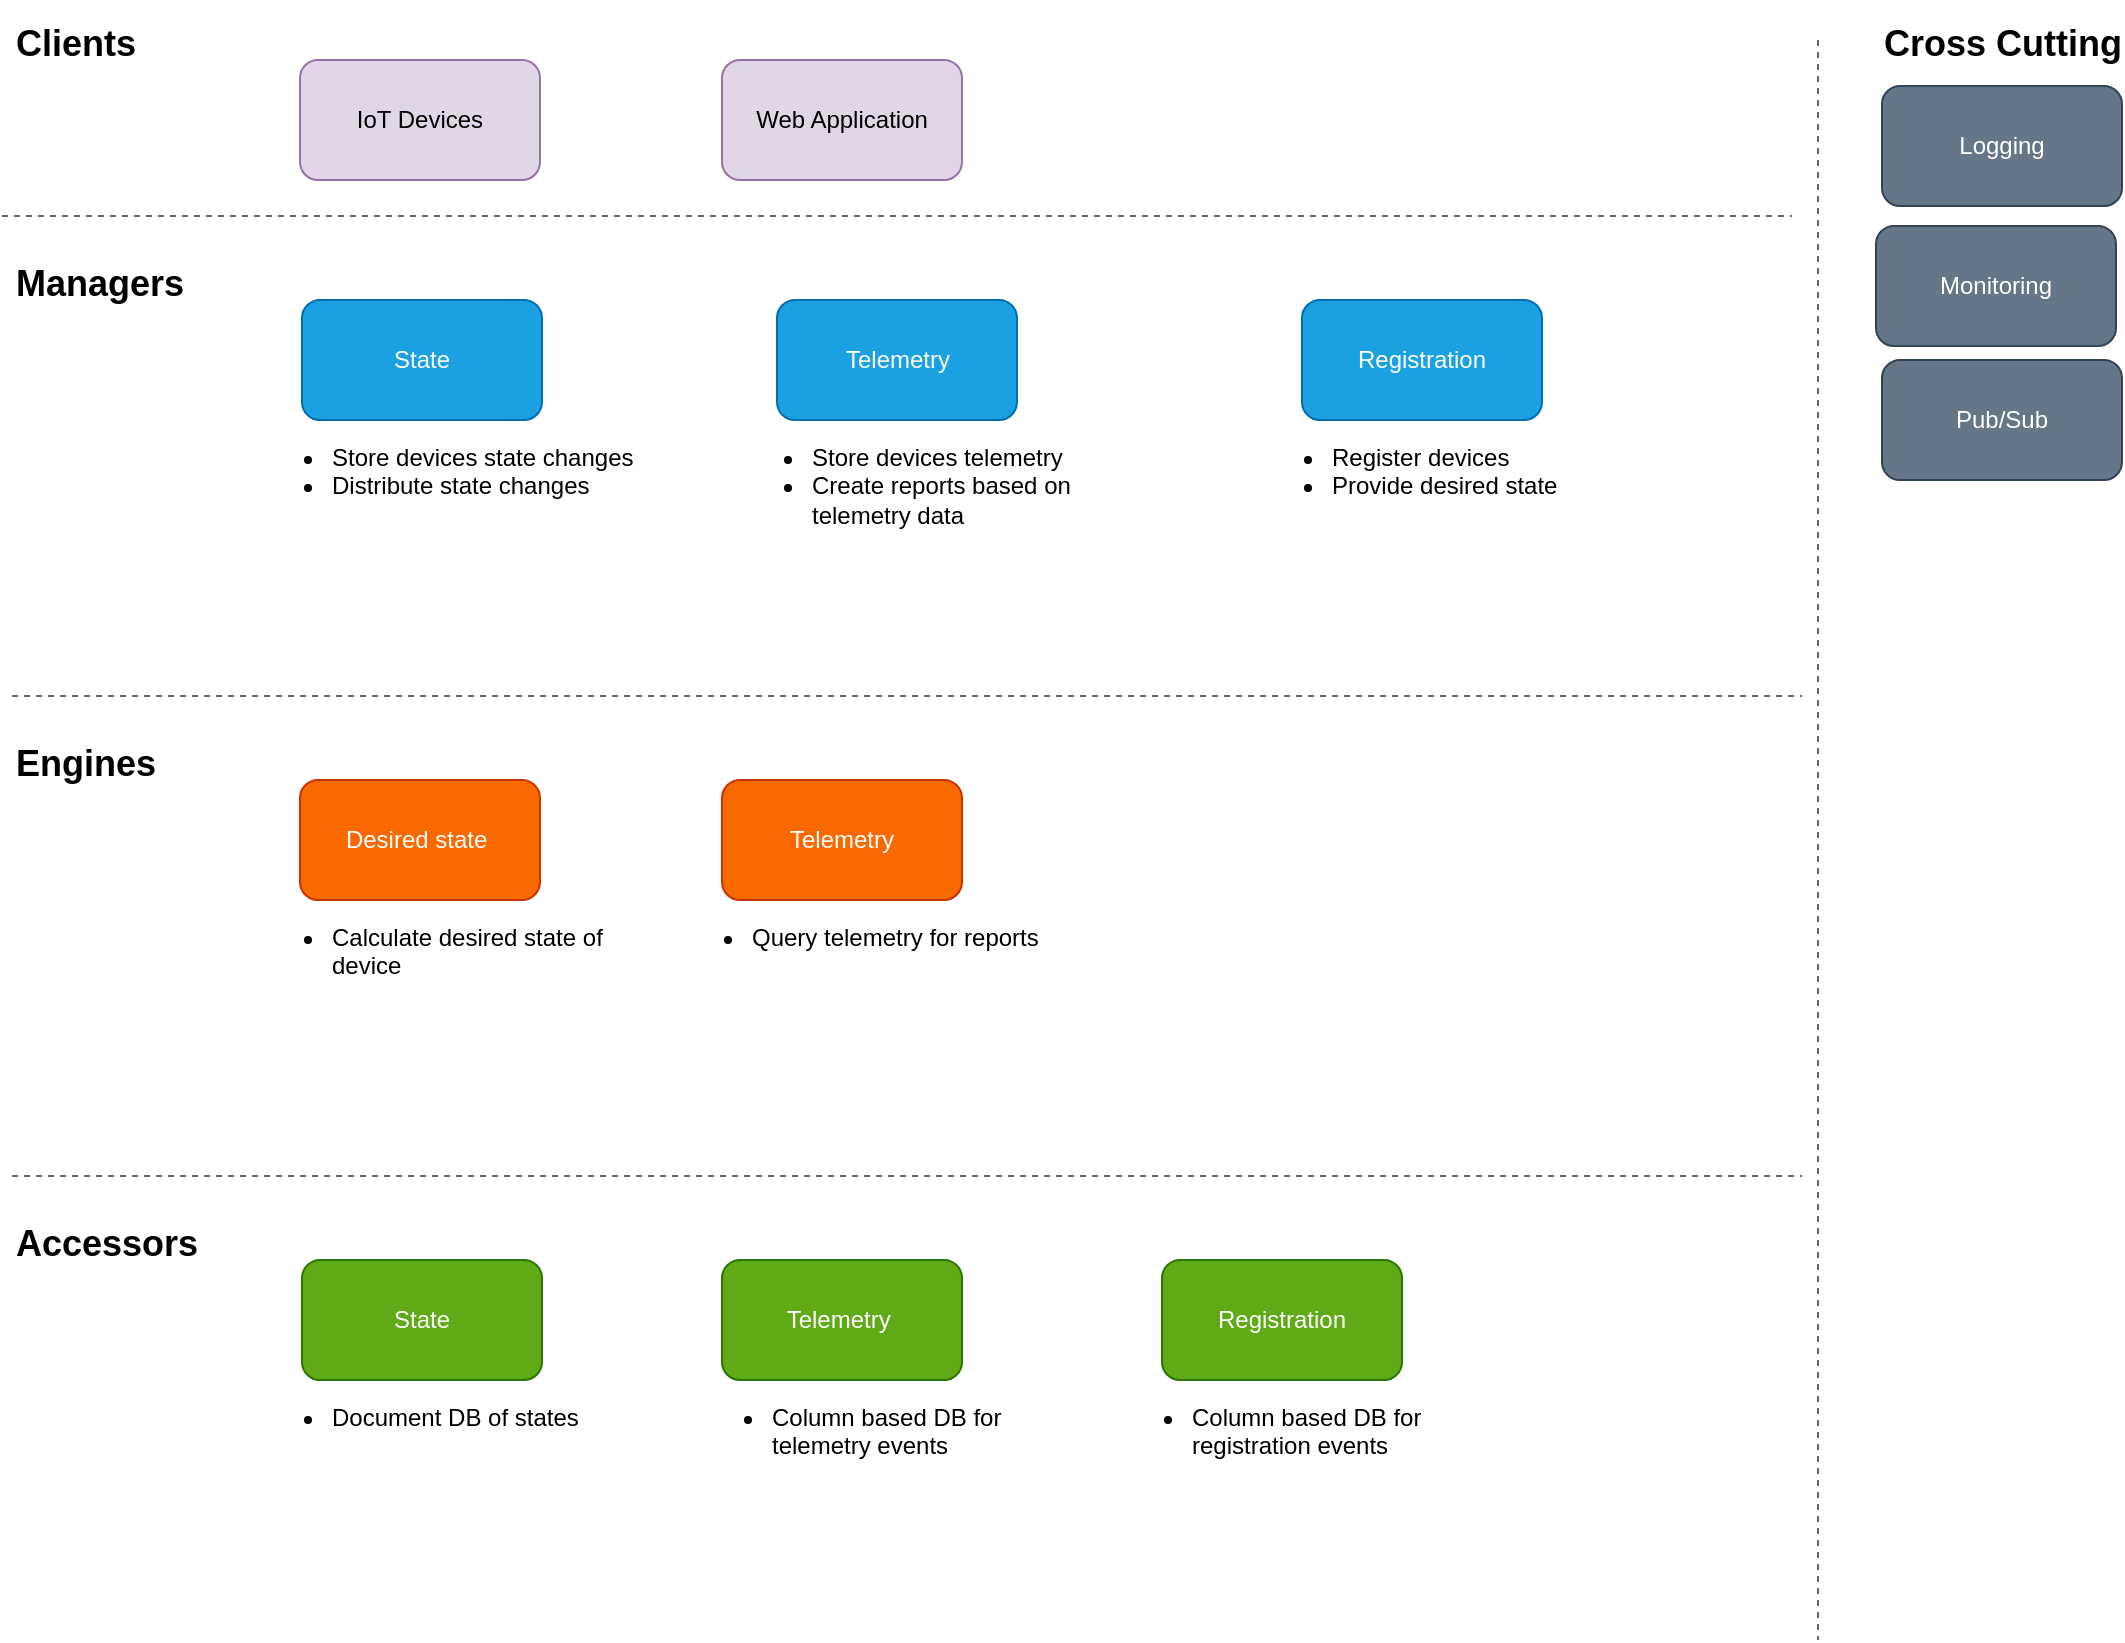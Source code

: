 <mxfile version="20.2.7" type="device" pages="5"><diagram id="jr0FdW5Y9-v8x1vDPxL5" name="Architecture"><mxGraphModel dx="1773" dy="1919" grid="1" gridSize="10" guides="1" tooltips="1" connect="1" arrows="1" fold="1" page="1" pageScale="1" pageWidth="827" pageHeight="1169" math="0" shadow="0"><root><mxCell id="0"/><mxCell id="1" parent="0"/><mxCell id="6BpEAxOhm6wLuzeMJ4gM-1" value="&lt;div&gt;Logging&lt;/div&gt;" style="rounded=1;whiteSpace=wrap;html=1;fillColor=#647687;strokeColor=#314354;fontColor=#ffffff;" vertex="1" parent="1"><mxGeometry x="830" y="23" width="120" height="60" as="geometry"/></mxCell><mxCell id="6BpEAxOhm6wLuzeMJ4gM-2" value="Desired state&amp;nbsp;" style="rounded=1;whiteSpace=wrap;html=1;fillColor=#fa6800;strokeColor=#C73500;fontColor=#ffffff;" vertex="1" parent="1"><mxGeometry x="39" y="370" width="120" height="60" as="geometry"/></mxCell><mxCell id="6BpEAxOhm6wLuzeMJ4gM-3" value="&lt;ul&gt;&lt;li&gt;Calculate desired state of device&lt;/li&gt;&lt;/ul&gt;" style="text;html=1;strokeColor=none;fillColor=none;spacing=5;spacingTop=-20;whiteSpace=wrap;overflow=hidden;rounded=0;align=left;" vertex="1" parent="1"><mxGeometry x="10" y="440" width="200" height="120" as="geometry"/></mxCell><mxCell id="6BpEAxOhm6wLuzeMJ4gM-4" value="State" style="rounded=1;whiteSpace=wrap;html=1;fillColor=#60a917;strokeColor=#2D7600;fontColor=#ffffff;" vertex="1" parent="1"><mxGeometry x="40" y="610" width="120" height="60" as="geometry"/></mxCell><mxCell id="6BpEAxOhm6wLuzeMJ4gM-5" value="State" style="rounded=1;whiteSpace=wrap;html=1;fillColor=#1ba1e2;strokeColor=#006EAF;fontColor=#ffffff;" vertex="1" parent="1"><mxGeometry x="40" y="130" width="120" height="60" as="geometry"/></mxCell><mxCell id="6BpEAxOhm6wLuzeMJ4gM-6" value="&lt;ul&gt;&lt;li&gt;Store devices state changes&lt;br&gt;&lt;/li&gt;&lt;li&gt;Distribute state changes&lt;/li&gt;&lt;/ul&gt;" style="text;html=1;strokeColor=none;fillColor=none;spacing=5;spacingTop=-20;whiteSpace=wrap;overflow=hidden;rounded=0;align=left;" vertex="1" parent="1"><mxGeometry x="10" y="200" width="200" height="120" as="geometry"/></mxCell><mxCell id="6BpEAxOhm6wLuzeMJ4gM-7" value="" style="line;strokeWidth=1;html=1;align=left;strokeColor=#666666;dashed=1;" vertex="1" parent="1"><mxGeometry x="-105" y="323" width="895" height="10" as="geometry"/></mxCell><mxCell id="6BpEAxOhm6wLuzeMJ4gM-8" value="" style="line;strokeWidth=1;html=1;align=left;strokeColor=#666666;dashed=1;" vertex="1" parent="1"><mxGeometry x="-105" y="563" width="895" height="10" as="geometry"/></mxCell><mxCell id="6BpEAxOhm6wLuzeMJ4gM-9" value="" style="line;strokeWidth=1;direction=south;html=1;align=left;strokeColor=#666666;dashed=1;" vertex="1" parent="1"><mxGeometry x="793" width="10" height="800" as="geometry"/></mxCell><mxCell id="6BpEAxOhm6wLuzeMJ4gM-10" value="&lt;font style=&quot;font-size: 18px&quot;&gt;Managers&lt;/font&gt;" style="text;strokeColor=none;fillColor=none;html=1;fontSize=24;fontStyle=1;verticalAlign=middle;align=left;" vertex="1" parent="1"><mxGeometry x="-105" y="100" width="100" height="40" as="geometry"/></mxCell><mxCell id="6BpEAxOhm6wLuzeMJ4gM-11" value="&lt;font style=&quot;font-size: 18px&quot;&gt;Engines&lt;/font&gt;" style="text;strokeColor=none;fillColor=none;html=1;fontSize=24;fontStyle=1;verticalAlign=middle;align=left;" vertex="1" parent="1"><mxGeometry x="-105" y="340" width="100" height="40" as="geometry"/></mxCell><mxCell id="6BpEAxOhm6wLuzeMJ4gM-12" value="&lt;font style=&quot;font-size: 18px&quot;&gt;Accessors&lt;/font&gt;" style="text;strokeColor=none;fillColor=none;html=1;fontSize=24;fontStyle=1;verticalAlign=middle;align=left;" vertex="1" parent="1"><mxGeometry x="-105" y="580" width="100" height="40" as="geometry"/></mxCell><mxCell id="6BpEAxOhm6wLuzeMJ4gM-13" value="&lt;font style=&quot;font-size: 18px&quot;&gt;Cross Cutting&lt;/font&gt;" style="text;strokeColor=none;fillColor=none;html=1;fontSize=24;fontStyle=1;verticalAlign=middle;align=center;" vertex="1" parent="1"><mxGeometry x="840" y="-20" width="100" height="40" as="geometry"/></mxCell><mxCell id="6BpEAxOhm6wLuzeMJ4gM-14" value="" style="line;strokeWidth=1;html=1;align=left;strokeColor=#666666;dashed=1;" vertex="1" parent="1"><mxGeometry x="-110" y="83" width="895" height="10" as="geometry"/></mxCell><mxCell id="6BpEAxOhm6wLuzeMJ4gM-15" value="&lt;font style=&quot;font-size: 18px&quot;&gt;Clients&lt;/font&gt;" style="text;strokeColor=none;fillColor=none;html=1;fontSize=24;fontStyle=1;verticalAlign=middle;align=left;" vertex="1" parent="1"><mxGeometry x="-105" y="-20" width="100" height="40" as="geometry"/></mxCell><mxCell id="6BpEAxOhm6wLuzeMJ4gM-16" value="IoT Devices" style="rounded=1;whiteSpace=wrap;html=1;fillColor=#e1d5e7;strokeColor=#9673a6;" vertex="1" parent="1"><mxGeometry x="39" y="10" width="120" height="60" as="geometry"/></mxCell><mxCell id="6BpEAxOhm6wLuzeMJ4gM-17" value="&lt;ul&gt;&lt;li&gt;Document DB of states&lt;br&gt;&lt;/li&gt;&lt;/ul&gt;" style="text;html=1;strokeColor=none;fillColor=none;spacing=5;spacingTop=-20;whiteSpace=wrap;overflow=hidden;rounded=0;align=left;" vertex="1" parent="1"><mxGeometry x="10" y="680" width="200" height="120" as="geometry"/></mxCell><mxCell id="6BpEAxOhm6wLuzeMJ4gM-18" value="Telemetry" style="rounded=1;whiteSpace=wrap;html=1;fillColor=#1ba1e2;strokeColor=#006EAF;fontColor=#ffffff;" vertex="1" parent="1"><mxGeometry x="277.5" y="130" width="120" height="60" as="geometry"/></mxCell><mxCell id="6BpEAxOhm6wLuzeMJ4gM-19" value="Registration" style="rounded=1;whiteSpace=wrap;html=1;fillColor=#1ba1e2;strokeColor=#006EAF;fontColor=#ffffff;" vertex="1" parent="1"><mxGeometry x="540" y="130" width="120" height="60" as="geometry"/></mxCell><mxCell id="6BpEAxOhm6wLuzeMJ4gM-20" value="&lt;ul&gt;&lt;li&gt;Store devices telemetry&lt;/li&gt;&lt;li&gt;Create reports based on telemetry data&lt;/li&gt;&lt;/ul&gt;" style="text;html=1;strokeColor=none;fillColor=none;spacing=5;spacingTop=-20;whiteSpace=wrap;overflow=hidden;rounded=0;align=left;" vertex="1" parent="1"><mxGeometry x="250" y="200" width="200" height="120" as="geometry"/></mxCell><mxCell id="6BpEAxOhm6wLuzeMJ4gM-21" value="&lt;ul&gt;&lt;li&gt;Register devices&lt;/li&gt;&lt;li&gt;Provide desired state&lt;/li&gt;&lt;/ul&gt;" style="text;html=1;strokeColor=none;fillColor=none;spacing=5;spacingTop=-20;whiteSpace=wrap;overflow=hidden;rounded=0;align=left;" vertex="1" parent="1"><mxGeometry x="510" y="200" width="200" height="120" as="geometry"/></mxCell><mxCell id="6BpEAxOhm6wLuzeMJ4gM-22" value="Telemetry" style="rounded=1;whiteSpace=wrap;html=1;fillColor=#fa6800;strokeColor=#C73500;fontColor=#ffffff;" vertex="1" parent="1"><mxGeometry x="250" y="370" width="120" height="60" as="geometry"/></mxCell><mxCell id="6BpEAxOhm6wLuzeMJ4gM-24" value="&lt;ul&gt;&lt;li&gt;Query telemetry for reports&lt;br&gt;&lt;/li&gt;&lt;/ul&gt;" style="text;html=1;strokeColor=none;fillColor=none;spacing=5;spacingTop=-20;whiteSpace=wrap;overflow=hidden;rounded=0;align=left;" vertex="1" parent="1"><mxGeometry x="220" y="440" width="200" height="120" as="geometry"/></mxCell><mxCell id="6BpEAxOhm6wLuzeMJ4gM-26" value="Web Application" style="rounded=1;whiteSpace=wrap;html=1;fillColor=#e1d5e7;strokeColor=#9673a6;" vertex="1" parent="1"><mxGeometry x="250" y="10" width="120" height="60" as="geometry"/></mxCell><mxCell id="6BpEAxOhm6wLuzeMJ4gM-27" value="Monitoring" style="rounded=1;whiteSpace=wrap;html=1;fillColor=#647687;strokeColor=#314354;fontColor=#ffffff;" vertex="1" parent="1"><mxGeometry x="827" y="93" width="120" height="60" as="geometry"/></mxCell><mxCell id="6BpEAxOhm6wLuzeMJ4gM-28" value="Pub/Sub" style="rounded=1;whiteSpace=wrap;html=1;fillColor=#647687;strokeColor=#314354;fontColor=#ffffff;" vertex="1" parent="1"><mxGeometry x="830" y="160" width="120" height="60" as="geometry"/></mxCell><mxCell id="6BpEAxOhm6wLuzeMJ4gM-29" value="Telemetry&amp;nbsp;" style="rounded=1;whiteSpace=wrap;html=1;fillColor=#60a917;strokeColor=#2D7600;fontColor=#ffffff;" vertex="1" parent="1"><mxGeometry x="250" y="610" width="120" height="60" as="geometry"/></mxCell><mxCell id="6BpEAxOhm6wLuzeMJ4gM-30" value="Registration" style="rounded=1;whiteSpace=wrap;html=1;fillColor=#60a917;strokeColor=#2D7600;fontColor=#ffffff;" vertex="1" parent="1"><mxGeometry x="470" y="610" width="120" height="60" as="geometry"/></mxCell><mxCell id="jyA70NbAi0B0zQSwLyyt-1" value="&lt;ul&gt;&lt;li&gt;Column based DB for telemetry events&lt;br&gt;&lt;/li&gt;&lt;/ul&gt;" style="text;html=1;strokeColor=none;fillColor=none;spacing=5;spacingTop=-20;whiteSpace=wrap;overflow=hidden;rounded=0;align=left;" vertex="1" parent="1"><mxGeometry x="230" y="680" width="200" height="120" as="geometry"/></mxCell><mxCell id="jyA70NbAi0B0zQSwLyyt-2" value="&lt;ul&gt;&lt;li&gt;Column based DB for registration events&lt;br&gt;&lt;/li&gt;&lt;/ul&gt;" style="text;html=1;strokeColor=none;fillColor=none;spacing=5;spacingTop=-20;whiteSpace=wrap;overflow=hidden;rounded=0;align=left;" vertex="1" parent="1"><mxGeometry x="440" y="680" width="200" height="120" as="geometry"/></mxCell></root></mxGraphModel></diagram><diagram id="1O4k0H1WgQLs7k5naiWI" name="Registration"><mxGraphModel dx="1773" dy="1919" grid="1" gridSize="10" guides="1" tooltips="1" connect="1" arrows="1" fold="1" page="1" pageScale="1" pageWidth="827" pageHeight="1169" math="0" shadow="0"><root><mxCell id="0"/><mxCell id="1" parent="0"/><mxCell id="Du7VfdkSbV4KROEvEU14-1" value="Store registration info" style="edgeStyle=orthogonalEdgeStyle;rounded=0;orthogonalLoop=1;jettySize=auto;html=1;exitX=0.5;exitY=1;exitDx=0;exitDy=0;entryX=0.5;entryY=0;entryDx=0;entryDy=0;" edge="1" source="Du7VfdkSbV4KROEvEU14-4" target="Du7VfdkSbV4KROEvEU14-5" parent="1"><mxGeometry x="0.209" relative="1" as="geometry"><mxPoint as="offset"/></mxGeometry></mxCell><mxCell id="Du7VfdkSbV4KROEvEU14-2" value="&lt;div&gt;Calculate state&lt;/div&gt;" style="edgeStyle=orthogonalEdgeStyle;rounded=0;orthogonalLoop=1;jettySize=auto;html=1;exitX=0.75;exitY=1;exitDx=0;exitDy=0;entryX=0.425;entryY=0;entryDx=0;entryDy=0;entryPerimeter=0;" edge="1" source="Du7VfdkSbV4KROEvEU14-4" target="R1pii90H7X9EsASpQzoE-1" parent="1"><mxGeometry x="0.807" relative="1" as="geometry"><Array as="points"><mxPoint x="260" y="360"/><mxPoint x="371" y="360"/></Array><mxPoint as="offset"/></mxGeometry></mxCell><mxCell id="QWa-DXyFUY6bEezhpdBZ-2" style="edgeStyle=orthogonalEdgeStyle;rounded=0;orthogonalLoop=1;jettySize=auto;html=1;exitX=0.75;exitY=0;exitDx=0;exitDy=0;entryX=0.75;entryY=1;entryDx=0;entryDy=0;" edge="1" parent="1" source="Du7VfdkSbV4KROEvEU14-4" target="Du7VfdkSbV4KROEvEU14-7"><mxGeometry relative="1" as="geometry"/></mxCell><mxCell id="QWa-DXyFUY6bEezhpdBZ-3" value="Send calculated&amp;nbsp;state" style="edgeLabel;html=1;align=center;verticalAlign=middle;resizable=0;points=[];" vertex="1" connectable="0" parent="QWa-DXyFUY6bEezhpdBZ-2"><mxGeometry x="-0.091" y="-2" relative="1" as="geometry"><mxPoint as="offset"/></mxGeometry></mxCell><mxCell id="Du7VfdkSbV4KROEvEU14-4" value="Registration" style="rounded=1;whiteSpace=wrap;html=1;fillColor=#1ba1e2;strokeColor=#006EAF;fontColor=#ffffff;" vertex="1" parent="1"><mxGeometry x="170" y="160" width="120" height="60" as="geometry"/></mxCell><mxCell id="Du7VfdkSbV4KROEvEU14-5" value="Registration" style="rounded=1;whiteSpace=wrap;html=1;fillColor=#60a917;strokeColor=#2D7600;fontColor=#ffffff;" vertex="1" parent="1"><mxGeometry x="120" y="600" width="120" height="60" as="geometry"/></mxCell><mxCell id="Du7VfdkSbV4KROEvEU14-6" value="&lt;div&gt;Registration&lt;/div&gt;" style="edgeStyle=orthogonalEdgeStyle;rounded=0;orthogonalLoop=1;jettySize=auto;html=1;exitX=0.25;exitY=1;exitDx=0;exitDy=0;entryX=0.25;entryY=0;entryDx=0;entryDy=0;" edge="1" source="Du7VfdkSbV4KROEvEU14-7" target="Du7VfdkSbV4KROEvEU14-4" parent="1"><mxGeometry x="-0.273" y="20" relative="1" as="geometry"><mxPoint as="offset"/></mxGeometry></mxCell><mxCell id="Du7VfdkSbV4KROEvEU14-7" value="IoT Device" style="rounded=1;whiteSpace=wrap;html=1;fillColor=#e1d5e7;strokeColor=#9673a6;" vertex="1" parent="1"><mxGeometry x="170" y="-10" width="120" height="60" as="geometry"/></mxCell><mxCell id="Du7VfdkSbV4KROEvEU14-8" value="&lt;font style=&quot;font-size: 18px&quot;&gt;Managers&lt;/font&gt;" style="text;strokeColor=none;fillColor=none;html=1;fontSize=24;fontStyle=1;verticalAlign=middle;align=left;" vertex="1" parent="1"><mxGeometry x="-55" y="90" width="100" height="40" as="geometry"/></mxCell><mxCell id="Du7VfdkSbV4KROEvEU14-9" value="&lt;font style=&quot;font-size: 18px&quot;&gt;Engines&lt;/font&gt;" style="text;strokeColor=none;fillColor=none;html=1;fontSize=24;fontStyle=1;verticalAlign=middle;align=left;" vertex="1" parent="1"><mxGeometry x="-50" y="330" width="100" height="40" as="geometry"/></mxCell><mxCell id="Du7VfdkSbV4KROEvEU14-10" value="&lt;font style=&quot;font-size: 18px&quot;&gt;Accessors&lt;/font&gt;" style="text;strokeColor=none;fillColor=none;html=1;fontSize=24;fontStyle=1;verticalAlign=middle;align=left;" vertex="1" parent="1"><mxGeometry x="-55" y="570" width="100" height="40" as="geometry"/></mxCell><mxCell id="Du7VfdkSbV4KROEvEU14-11" value="&lt;font style=&quot;font-size: 18px&quot;&gt;Clients&lt;/font&gt;" style="text;strokeColor=none;fillColor=none;html=1;fontSize=24;fontStyle=1;verticalAlign=middle;align=left;" vertex="1" parent="1"><mxGeometry x="-55" y="-30" width="100" height="40" as="geometry"/></mxCell><mxCell id="Du7VfdkSbV4KROEvEU14-12" value="" style="line;strokeWidth=1;html=1;align=left;strokeColor=#666666;dashed=1;" vertex="1" parent="1"><mxGeometry x="-55" y="313" width="895" height="10" as="geometry"/></mxCell><mxCell id="Du7VfdkSbV4KROEvEU14-13" value="" style="line;strokeWidth=1;html=1;align=left;strokeColor=#666666;dashed=1;" vertex="1" parent="1"><mxGeometry x="-55" y="553" width="895" height="10" as="geometry"/></mxCell><mxCell id="Du7VfdkSbV4KROEvEU14-14" value="" style="line;strokeWidth=1;direction=south;html=1;align=left;strokeColor=#666666;dashed=1;" vertex="1" parent="1"><mxGeometry x="843" y="-10" width="10" height="800" as="geometry"/></mxCell><mxCell id="Du7VfdkSbV4KROEvEU14-15" value="" style="line;strokeWidth=1;html=1;align=left;strokeColor=#666666;dashed=1;" vertex="1" parent="1"><mxGeometry x="-60" y="73" width="895" height="10" as="geometry"/></mxCell><mxCell id="Du7VfdkSbV4KROEvEU14-16" value="&lt;font style=&quot;font-size: 18px&quot;&gt;Cross Cutting&lt;/font&gt;" style="text;strokeColor=none;fillColor=none;html=1;fontSize=24;fontStyle=1;verticalAlign=middle;align=center;" vertex="1" parent="1"><mxGeometry x="880" y="-30" width="100" height="40" as="geometry"/></mxCell><mxCell id="Du7VfdkSbV4KROEvEU14-17" value="1" style="ellipse;whiteSpace=wrap;html=1;aspect=fixed;fillColor=#f0a30a;strokeColor=#BD7000;fontColor=#ffffff;" vertex="1" parent="1"><mxGeometry x="160" y="83" width="20" height="20" as="geometry"/></mxCell><mxCell id="Du7VfdkSbV4KROEvEU14-18" value="2" style="ellipse;whiteSpace=wrap;html=1;aspect=fixed;fillColor=#f0a30a;strokeColor=#BD7000;fontColor=#ffffff;" vertex="1" parent="1"><mxGeometry x="100" y="420" width="20" height="20" as="geometry"/></mxCell><mxCell id="Du7VfdkSbV4KROEvEU14-19" value="&lt;div&gt;State&lt;/div&gt;" style="rounded=1;whiteSpace=wrap;html=1;fillColor=#60a917;strokeColor=#2D7600;fontColor=#ffffff;strokeWidth=1;" vertex="1" parent="1"><mxGeometry x="332.5" y="600" width="120" height="60" as="geometry"/></mxCell><mxCell id="Du7VfdkSbV4KROEvEU14-20" value="3" style="ellipse;whiteSpace=wrap;html=1;aspect=fixed;fillColor=#f0a30a;strokeColor=#BD7000;fontColor=#ffffff;" vertex="1" parent="1"><mxGeometry x="420" y="380" width="20" height="20" as="geometry"/></mxCell><mxCell id="Du7VfdkSbV4KROEvEU14-22" value="7" style="ellipse;whiteSpace=wrap;html=1;aspect=fixed;fillColor=#f0a30a;strokeColor=#BD7000;fontColor=#ffffff;" vertex="1" parent="1"><mxGeometry x="320" y="100" width="20" height="20" as="geometry"/></mxCell><mxCell id="Du7VfdkSbV4KROEvEU14-23" value="Monitoring" style="rounded=1;whiteSpace=wrap;html=1;fillColor=#647687;strokeColor=#314354;fontColor=#ffffff;" vertex="1" parent="1"><mxGeometry x="890" y="280" width="120" height="60" as="geometry"/></mxCell><mxCell id="Du7VfdkSbV4KROEvEU14-24" value="Logging" style="rounded=1;whiteSpace=wrap;html=1;fillColor=#647687;strokeColor=#314354;fontColor=#ffffff;" vertex="1" parent="1"><mxGeometry x="890" y="360" width="120" height="60" as="geometry"/></mxCell><mxCell id="Du7VfdkSbV4KROEvEU14-25" value="" style="shape=curlyBracket;whiteSpace=wrap;html=1;rounded=1;strokeWidth=1;" vertex="1" parent="1"><mxGeometry x="860" y="285" width="20" height="120" as="geometry"/></mxCell><mxCell id="Du7VfdkSbV4KROEvEU14-26" value="&lt;ul&gt;&lt;li&gt;report metrics&lt;/li&gt;&lt;li&gt;create logs and traces&lt;/li&gt;&lt;/ul&gt;" style="text;html=1;strokeColor=none;fillColor=none;align=left;verticalAlign=middle;whiteSpace=wrap;rounded=0;" vertex="1" parent="1"><mxGeometry x="720" y="320" width="140" height="60" as="geometry"/></mxCell><mxCell id="R1pii90H7X9EsASpQzoE-6" style="edgeStyle=orthogonalEdgeStyle;rounded=0;orthogonalLoop=1;jettySize=auto;html=1;exitX=0.5;exitY=1;exitDx=0;exitDy=0;entryX=0.5;entryY=0;entryDx=0;entryDy=0;" edge="1" parent="1" source="R1pii90H7X9EsASpQzoE-1" target="Du7VfdkSbV4KROEvEU14-19"><mxGeometry relative="1" as="geometry"/></mxCell><mxCell id="R1pii90H7X9EsASpQzoE-10" value="Get stored state" style="edgeLabel;html=1;align=center;verticalAlign=middle;resizable=0;points=[];" vertex="1" connectable="0" parent="R1pii90H7X9EsASpQzoE-6"><mxGeometry x="0.094" y="3" relative="1" as="geometry"><mxPoint x="2" y="1" as="offset"/></mxGeometry></mxCell><mxCell id="R1pii90H7X9EsASpQzoE-7" style="edgeStyle=orthogonalEdgeStyle;rounded=0;orthogonalLoop=1;jettySize=auto;html=1;exitX=0.25;exitY=1;exitDx=0;exitDy=0;entryX=0.75;entryY=0;entryDx=0;entryDy=0;" edge="1" parent="1" source="R1pii90H7X9EsASpQzoE-1" target="Du7VfdkSbV4KROEvEU14-5"><mxGeometry relative="1" as="geometry"/></mxCell><mxCell id="R1pii90H7X9EsASpQzoE-11" value="Get default state" style="edgeLabel;html=1;align=center;verticalAlign=middle;resizable=0;points=[];" vertex="1" connectable="0" parent="R1pii90H7X9EsASpQzoE-7"><mxGeometry x="0.131" y="-4" relative="1" as="geometry"><mxPoint as="offset"/></mxGeometry></mxCell><mxCell id="7HUNdR47kBTLhkNhS3a9-1" style="edgeStyle=orthogonalEdgeStyle;rounded=0;orthogonalLoop=1;jettySize=auto;html=1;exitX=1;exitY=0.5;exitDx=0;exitDy=0;entryX=1;entryY=0.5;entryDx=0;entryDy=0;" edge="1" parent="1" source="R1pii90H7X9EsASpQzoE-1" target="Du7VfdkSbV4KROEvEU14-19"><mxGeometry relative="1" as="geometry"/></mxCell><mxCell id="7HUNdR47kBTLhkNhS3a9-3" value="Store calculated state" style="edgeLabel;html=1;align=center;verticalAlign=middle;resizable=0;points=[];" vertex="1" connectable="0" parent="7HUNdR47kBTLhkNhS3a9-1"><mxGeometry x="-0.273" y="4" relative="1" as="geometry"><mxPoint as="offset"/></mxGeometry></mxCell><mxCell id="R1pii90H7X9EsASpQzoE-1" value="Desired state&amp;nbsp;" style="rounded=1;whiteSpace=wrap;html=1;fillColor=#fa6800;strokeColor=#C73500;fontColor=#ffffff;" vertex="1" parent="1"><mxGeometry x="320" y="420" width="120" height="60" as="geometry"/></mxCell><mxCell id="R1pii90H7X9EsASpQzoE-8" value="4" style="ellipse;whiteSpace=wrap;html=1;aspect=fixed;fillColor=#f0a30a;strokeColor=#BD7000;fontColor=#ffffff;" vertex="1" parent="1"><mxGeometry x="260" y="510" width="20" height="20" as="geometry"/></mxCell><mxCell id="R1pii90H7X9EsASpQzoE-9" value="5" style="ellipse;whiteSpace=wrap;html=1;aspect=fixed;fillColor=#f0a30a;strokeColor=#BD7000;fontColor=#ffffff;" vertex="1" parent="1"><mxGeometry x="440" y="530" width="20" height="20" as="geometry"/></mxCell><mxCell id="7HUNdR47kBTLhkNhS3a9-4" value="6" style="ellipse;whiteSpace=wrap;html=1;aspect=fixed;fillColor=#f0a30a;strokeColor=#BD7000;fontColor=#ffffff;" vertex="1" parent="1"><mxGeometry x="540" y="490" width="20" height="20" as="geometry"/></mxCell></root></mxGraphModel></diagram><diagram id="MyFQEJ9U6eE84cW02TTb" name="Telemetry"><mxGraphModel dx="2282" dy="2323" grid="1" gridSize="10" guides="1" tooltips="1" connect="1" arrows="1" fold="1" page="1" pageScale="1" pageWidth="827" pageHeight="1169" math="0" shadow="0"><root><mxCell id="0"/><mxCell id="1" parent="0"/><mxCell id="48SUcwfAK71gs_wvWOBk-1" value="&lt;div&gt;Store Telemetry event&lt;/div&gt;" style="edgeStyle=orthogonalEdgeStyle;rounded=0;orthogonalLoop=1;jettySize=auto;html=1;exitX=0.5;exitY=1;exitDx=0;exitDy=0;entryX=0.5;entryY=0;entryDx=0;entryDy=0;" edge="1" source="48SUcwfAK71gs_wvWOBk-4" target="48SUcwfAK71gs_wvWOBk-5" parent="1"><mxGeometry relative="1" as="geometry"/></mxCell><mxCell id="48SUcwfAK71gs_wvWOBk-4" value="Telemetry" style="rounded=1;whiteSpace=wrap;html=1;fillColor=#1ba1e2;strokeColor=#006EAF;fontColor=#ffffff;" vertex="1" parent="1"><mxGeometry x="120" y="170" width="120" height="60" as="geometry"/></mxCell><mxCell id="48SUcwfAK71gs_wvWOBk-5" value="Telemetry" style="rounded=1;whiteSpace=wrap;html=1;fillColor=#60a917;strokeColor=#2D7600;fontColor=#ffffff;" vertex="1" parent="1"><mxGeometry x="120" y="610" width="120" height="60" as="geometry"/></mxCell><mxCell id="48SUcwfAK71gs_wvWOBk-6" value="&lt;div&gt;Telemetry event&lt;/div&gt;" style="edgeStyle=orthogonalEdgeStyle;rounded=0;orthogonalLoop=1;jettySize=auto;html=1;exitX=0.5;exitY=1;exitDx=0;exitDy=0;entryX=0.5;entryY=0;entryDx=0;entryDy=0;" edge="1" source="48SUcwfAK71gs_wvWOBk-7" target="48SUcwfAK71gs_wvWOBk-4" parent="1"><mxGeometry relative="1" as="geometry"/></mxCell><mxCell id="48SUcwfAK71gs_wvWOBk-7" value="IoT Device" style="rounded=1;whiteSpace=wrap;html=1;fillColor=#e1d5e7;strokeColor=#9673a6;" vertex="1" parent="1"><mxGeometry x="120" width="120" height="60" as="geometry"/></mxCell><mxCell id="48SUcwfAK71gs_wvWOBk-8" value="&lt;font style=&quot;font-size: 18px&quot;&gt;Managers&lt;/font&gt;" style="text;strokeColor=none;fillColor=none;html=1;fontSize=24;fontStyle=1;verticalAlign=middle;align=left;" vertex="1" parent="1"><mxGeometry x="-105" y="100" width="100" height="40" as="geometry"/></mxCell><mxCell id="48SUcwfAK71gs_wvWOBk-9" value="&lt;font style=&quot;font-size: 18px&quot;&gt;Engines&lt;/font&gt;" style="text;strokeColor=none;fillColor=none;html=1;fontSize=24;fontStyle=1;verticalAlign=middle;align=left;" vertex="1" parent="1"><mxGeometry x="-100" y="340" width="100" height="40" as="geometry"/></mxCell><mxCell id="48SUcwfAK71gs_wvWOBk-10" value="&lt;font style=&quot;font-size: 18px&quot;&gt;Accessors&lt;/font&gt;" style="text;strokeColor=none;fillColor=none;html=1;fontSize=24;fontStyle=1;verticalAlign=middle;align=left;" vertex="1" parent="1"><mxGeometry x="-105" y="580" width="100" height="40" as="geometry"/></mxCell><mxCell id="48SUcwfAK71gs_wvWOBk-11" value="&lt;font style=&quot;font-size: 18px&quot;&gt;Clients&lt;/font&gt;" style="text;strokeColor=none;fillColor=none;html=1;fontSize=24;fontStyle=1;verticalAlign=middle;align=left;" vertex="1" parent="1"><mxGeometry x="-105" y="-20" width="100" height="40" as="geometry"/></mxCell><mxCell id="48SUcwfAK71gs_wvWOBk-12" value="" style="line;strokeWidth=1;html=1;align=left;strokeColor=#666666;dashed=1;" vertex="1" parent="1"><mxGeometry x="-105" y="323" width="895" height="10" as="geometry"/></mxCell><mxCell id="48SUcwfAK71gs_wvWOBk-13" value="" style="line;strokeWidth=1;html=1;align=left;strokeColor=#666666;dashed=1;" vertex="1" parent="1"><mxGeometry x="-105" y="563" width="895" height="10" as="geometry"/></mxCell><mxCell id="48SUcwfAK71gs_wvWOBk-14" value="" style="line;strokeWidth=1;direction=south;html=1;align=left;strokeColor=#666666;dashed=1;" vertex="1" parent="1"><mxGeometry x="793" width="10" height="800" as="geometry"/></mxCell><mxCell id="48SUcwfAK71gs_wvWOBk-15" value="" style="line;strokeWidth=1;html=1;align=left;strokeColor=#666666;dashed=1;" vertex="1" parent="1"><mxGeometry x="-110" y="83" width="895" height="10" as="geometry"/></mxCell><mxCell id="48SUcwfAK71gs_wvWOBk-16" value="&lt;font style=&quot;font-size: 18px&quot;&gt;Cross Cutting&lt;/font&gt;" style="text;strokeColor=none;fillColor=none;html=1;fontSize=24;fontStyle=1;verticalAlign=middle;align=center;" vertex="1" parent="1"><mxGeometry x="830" y="-20" width="100" height="40" as="geometry"/></mxCell><mxCell id="48SUcwfAK71gs_wvWOBk-17" value="1" style="ellipse;whiteSpace=wrap;html=1;aspect=fixed;fillColor=#f0a30a;strokeColor=#BD7000;fontColor=#ffffff;" vertex="1" parent="1"><mxGeometry x="110" y="100" width="20" height="20" as="geometry"/></mxCell><mxCell id="48SUcwfAK71gs_wvWOBk-18" value="2" style="ellipse;whiteSpace=wrap;html=1;aspect=fixed;fillColor=#f0a30a;strokeColor=#BD7000;fontColor=#ffffff;" vertex="1" parent="1"><mxGeometry x="100" y="410" width="20" height="20" as="geometry"/></mxCell><mxCell id="48SUcwfAK71gs_wvWOBk-23" value="Monitoring" style="rounded=1;whiteSpace=wrap;html=1;fillColor=#647687;strokeColor=#314354;fontColor=#ffffff;" vertex="1" parent="1"><mxGeometry x="840" y="290" width="120" height="60" as="geometry"/></mxCell><mxCell id="48SUcwfAK71gs_wvWOBk-24" value="Logging" style="rounded=1;whiteSpace=wrap;html=1;fillColor=#647687;strokeColor=#314354;fontColor=#ffffff;" vertex="1" parent="1"><mxGeometry x="840" y="370" width="120" height="60" as="geometry"/></mxCell><mxCell id="48SUcwfAK71gs_wvWOBk-25" value="" style="shape=curlyBracket;whiteSpace=wrap;html=1;rounded=1;strokeWidth=1;" vertex="1" parent="1"><mxGeometry x="810" y="295" width="20" height="120" as="geometry"/></mxCell><mxCell id="48SUcwfAK71gs_wvWOBk-26" value="&lt;ul&gt;&lt;li&gt;report metrics&lt;/li&gt;&lt;li&gt;create logs and traces&lt;/li&gt;&lt;/ul&gt;" style="text;html=1;strokeColor=none;fillColor=none;align=left;verticalAlign=middle;whiteSpace=wrap;rounded=0;" vertex="1" parent="1"><mxGeometry x="670" y="330" width="140" height="60" as="geometry"/></mxCell></root></mxGraphModel></diagram><diagram id="cjM1_Ra_zOJ6rDZ933qG" name="State Change"><mxGraphModel dx="1773" dy="1919" grid="1" gridSize="10" guides="1" tooltips="1" connect="1" arrows="1" fold="1" page="1" pageScale="1" pageWidth="827" pageHeight="1169" math="0" shadow="0"><root><mxCell id="0"/><mxCell id="1" parent="0"/><mxCell id="RFdOjBjLdT6CzGycwO4u-1" value="&lt;div&gt;Store state&lt;/div&gt;" style="edgeStyle=orthogonalEdgeStyle;rounded=0;orthogonalLoop=1;jettySize=auto;html=1;exitX=0.5;exitY=1;exitDx=0;exitDy=0;entryX=0.5;entryY=0;entryDx=0;entryDy=0;" edge="1" source="RFdOjBjLdT6CzGycwO4u-4" target="RFdOjBjLdT6CzGycwO4u-5" parent="1"><mxGeometry relative="1" as="geometry"/></mxCell><mxCell id="RFdOjBjLdT6CzGycwO4u-4" value="State" style="rounded=1;whiteSpace=wrap;html=1;fillColor=#1ba1e2;strokeColor=#006EAF;fontColor=#ffffff;" vertex="1" parent="1"><mxGeometry x="120" y="170" width="120" height="60" as="geometry"/></mxCell><mxCell id="RFdOjBjLdT6CzGycwO4u-5" value="State" style="rounded=1;whiteSpace=wrap;html=1;fillColor=#60a917;strokeColor=#2D7600;fontColor=#ffffff;" vertex="1" parent="1"><mxGeometry x="120" y="610" width="120" height="60" as="geometry"/></mxCell><mxCell id="RFdOjBjLdT6CzGycwO4u-6" value="&lt;div&gt;State change&lt;/div&gt;" style="edgeStyle=orthogonalEdgeStyle;rounded=0;orthogonalLoop=1;jettySize=auto;html=1;exitX=0.5;exitY=1;exitDx=0;exitDy=0;entryX=0.5;entryY=0;entryDx=0;entryDy=0;" edge="1" source="RFdOjBjLdT6CzGycwO4u-7" target="RFdOjBjLdT6CzGycwO4u-4" parent="1"><mxGeometry relative="1" as="geometry"/></mxCell><mxCell id="RFdOjBjLdT6CzGycwO4u-7" value="IoT Device" style="rounded=1;whiteSpace=wrap;html=1;fillColor=#e1d5e7;strokeColor=#9673a6;" vertex="1" parent="1"><mxGeometry x="120" width="120" height="60" as="geometry"/></mxCell><mxCell id="RFdOjBjLdT6CzGycwO4u-8" value="&lt;font style=&quot;font-size: 18px&quot;&gt;Managers&lt;/font&gt;" style="text;strokeColor=none;fillColor=none;html=1;fontSize=24;fontStyle=1;verticalAlign=middle;align=left;" vertex="1" parent="1"><mxGeometry x="-105" y="100" width="100" height="40" as="geometry"/></mxCell><mxCell id="RFdOjBjLdT6CzGycwO4u-9" value="&lt;font style=&quot;font-size: 18px&quot;&gt;Engines&lt;/font&gt;" style="text;strokeColor=none;fillColor=none;html=1;fontSize=24;fontStyle=1;verticalAlign=middle;align=left;" vertex="1" parent="1"><mxGeometry x="-100" y="340" width="100" height="40" as="geometry"/></mxCell><mxCell id="RFdOjBjLdT6CzGycwO4u-10" value="&lt;font style=&quot;font-size: 18px&quot;&gt;Accessors&lt;/font&gt;" style="text;strokeColor=none;fillColor=none;html=1;fontSize=24;fontStyle=1;verticalAlign=middle;align=left;" vertex="1" parent="1"><mxGeometry x="-105" y="580" width="100" height="40" as="geometry"/></mxCell><mxCell id="RFdOjBjLdT6CzGycwO4u-11" value="&lt;font style=&quot;font-size: 18px&quot;&gt;Clients&lt;/font&gt;" style="text;strokeColor=none;fillColor=none;html=1;fontSize=24;fontStyle=1;verticalAlign=middle;align=left;" vertex="1" parent="1"><mxGeometry x="-105" y="-20" width="100" height="40" as="geometry"/></mxCell><mxCell id="RFdOjBjLdT6CzGycwO4u-12" value="" style="line;strokeWidth=1;html=1;align=left;strokeColor=#666666;dashed=1;" vertex="1" parent="1"><mxGeometry x="-105" y="323" width="895" height="10" as="geometry"/></mxCell><mxCell id="RFdOjBjLdT6CzGycwO4u-13" value="" style="line;strokeWidth=1;html=1;align=left;strokeColor=#666666;dashed=1;" vertex="1" parent="1"><mxGeometry x="-105" y="563" width="895" height="10" as="geometry"/></mxCell><mxCell id="RFdOjBjLdT6CzGycwO4u-14" value="" style="line;strokeWidth=1;direction=south;html=1;align=left;strokeColor=#666666;dashed=1;" vertex="1" parent="1"><mxGeometry x="793" width="10" height="800" as="geometry"/></mxCell><mxCell id="RFdOjBjLdT6CzGycwO4u-15" value="" style="line;strokeWidth=1;html=1;align=left;strokeColor=#666666;dashed=1;" vertex="1" parent="1"><mxGeometry x="-110" y="83" width="895" height="10" as="geometry"/></mxCell><mxCell id="RFdOjBjLdT6CzGycwO4u-16" value="&lt;font style=&quot;font-size: 18px&quot;&gt;Cross Cutting&lt;/font&gt;" style="text;strokeColor=none;fillColor=none;html=1;fontSize=24;fontStyle=1;verticalAlign=middle;align=center;" vertex="1" parent="1"><mxGeometry x="830" y="-20" width="100" height="40" as="geometry"/></mxCell><mxCell id="RFdOjBjLdT6CzGycwO4u-17" value="1" style="ellipse;whiteSpace=wrap;html=1;aspect=fixed;fillColor=#f0a30a;strokeColor=#BD7000;fontColor=#ffffff;" vertex="1" parent="1"><mxGeometry x="110" y="100" width="20" height="20" as="geometry"/></mxCell><mxCell id="RFdOjBjLdT6CzGycwO4u-18" value="2" style="ellipse;whiteSpace=wrap;html=1;aspect=fixed;fillColor=#f0a30a;strokeColor=#BD7000;fontColor=#ffffff;" vertex="1" parent="1"><mxGeometry x="120" y="410" width="20" height="20" as="geometry"/></mxCell><mxCell id="RFdOjBjLdT6CzGycwO4u-21" value="&lt;div&gt;Notifications&lt;/div&gt;" style="rounded=1;whiteSpace=wrap;html=1;fillColor=#647687;strokeColor=#314354;fontColor=#ffffff;" vertex="1" parent="1"><mxGeometry x="840" y="170" width="120" height="60" as="geometry"/></mxCell><mxCell id="RFdOjBjLdT6CzGycwO4u-23" value="Monitoring" style="rounded=1;whiteSpace=wrap;html=1;fillColor=#647687;strokeColor=#314354;fontColor=#ffffff;" vertex="1" parent="1"><mxGeometry x="840" y="290" width="120" height="60" as="geometry"/></mxCell><mxCell id="RFdOjBjLdT6CzGycwO4u-24" value="Logging" style="rounded=1;whiteSpace=wrap;html=1;fillColor=#647687;strokeColor=#314354;fontColor=#ffffff;" vertex="1" parent="1"><mxGeometry x="840" y="370" width="120" height="60" as="geometry"/></mxCell><mxCell id="RFdOjBjLdT6CzGycwO4u-25" value="" style="shape=curlyBracket;whiteSpace=wrap;html=1;rounded=1;strokeWidth=1;" vertex="1" parent="1"><mxGeometry x="810" y="295" width="20" height="120" as="geometry"/></mxCell><mxCell id="RFdOjBjLdT6CzGycwO4u-26" value="&lt;ul&gt;&lt;li&gt;report metrics&lt;/li&gt;&lt;li&gt;create logs and traces&lt;/li&gt;&lt;/ul&gt;" style="text;html=1;strokeColor=none;fillColor=none;align=left;verticalAlign=middle;whiteSpace=wrap;rounded=0;" vertex="1" parent="1"><mxGeometry x="670" y="330" width="140" height="60" as="geometry"/></mxCell></root></mxGraphModel></diagram><diagram id="r7FsIEKQzySr8Ka6cHMb" name="Reports"><mxGraphModel dx="1773" dy="1919" grid="1" gridSize="10" guides="1" tooltips="1" connect="1" arrows="1" fold="1" page="1" pageScale="1" pageWidth="827" pageHeight="1169" math="0" shadow="0"><root><mxCell id="0"/><mxCell id="1" parent="0"/><mxCell id="xpTQGfeFAW68lClZATXq-1" value="Calculate report" style="edgeStyle=orthogonalEdgeStyle;rounded=0;orthogonalLoop=1;jettySize=auto;html=1;exitX=0.5;exitY=1;exitDx=0;exitDy=0;entryX=0.5;entryY=0;entryDx=0;entryDy=0;" edge="1" source="xpTQGfeFAW68lClZATXq-4" target="XgIvWcNwcYFk3IY--BFd-1" parent="1"><mxGeometry x="0.481" relative="1" as="geometry"><mxPoint as="offset"/></mxGeometry></mxCell><mxCell id="XgIvWcNwcYFk3IY--BFd-4" style="edgeStyle=orthogonalEdgeStyle;rounded=0;orthogonalLoop=1;jettySize=auto;html=1;exitX=0.75;exitY=0;exitDx=0;exitDy=0;entryX=0.75;entryY=1;entryDx=0;entryDy=0;" edge="1" parent="1" source="xpTQGfeFAW68lClZATXq-4" target="xpTQGfeFAW68lClZATXq-7"><mxGeometry relative="1" as="geometry"/></mxCell><mxCell id="XgIvWcNwcYFk3IY--BFd-5" value="Send report data" style="edgeLabel;html=1;align=center;verticalAlign=middle;resizable=0;points=[];" vertex="1" connectable="0" parent="XgIvWcNwcYFk3IY--BFd-4"><mxGeometry x="-0.327" y="-3" relative="1" as="geometry"><mxPoint as="offset"/></mxGeometry></mxCell><mxCell id="xpTQGfeFAW68lClZATXq-4" value="Telemetry" style="rounded=1;whiteSpace=wrap;html=1;fillColor=#1ba1e2;strokeColor=#006EAF;fontColor=#ffffff;" vertex="1" parent="1"><mxGeometry x="120" y="170" width="120" height="60" as="geometry"/></mxCell><mxCell id="xpTQGfeFAW68lClZATXq-5" value="Telemetry" style="rounded=1;whiteSpace=wrap;html=1;fillColor=#60a917;strokeColor=#2D7600;fontColor=#ffffff;" vertex="1" parent="1"><mxGeometry x="120" y="610" width="120" height="60" as="geometry"/></mxCell><mxCell id="xpTQGfeFAW68lClZATXq-6" value="Request report data" style="edgeStyle=orthogonalEdgeStyle;rounded=0;orthogonalLoop=1;jettySize=auto;html=1;exitX=0.25;exitY=1;exitDx=0;exitDy=0;entryX=0.175;entryY=-0.05;entryDx=0;entryDy=0;entryPerimeter=0;" edge="1" source="xpTQGfeFAW68lClZATXq-7" target="xpTQGfeFAW68lClZATXq-4" parent="1"><mxGeometry relative="1" as="geometry"/></mxCell><mxCell id="xpTQGfeFAW68lClZATXq-7" value="Web Application" style="rounded=1;whiteSpace=wrap;html=1;fillColor=#e1d5e7;strokeColor=#9673a6;" vertex="1" parent="1"><mxGeometry x="120" width="120" height="60" as="geometry"/></mxCell><mxCell id="xpTQGfeFAW68lClZATXq-8" value="&lt;font style=&quot;font-size: 18px&quot;&gt;Managers&lt;/font&gt;" style="text;strokeColor=none;fillColor=none;html=1;fontSize=24;fontStyle=1;verticalAlign=middle;align=left;" vertex="1" parent="1"><mxGeometry x="-105" y="100" width="100" height="40" as="geometry"/></mxCell><mxCell id="xpTQGfeFAW68lClZATXq-9" value="&lt;font style=&quot;font-size: 18px&quot;&gt;Engines&lt;/font&gt;" style="text;strokeColor=none;fillColor=none;html=1;fontSize=24;fontStyle=1;verticalAlign=middle;align=left;" vertex="1" parent="1"><mxGeometry x="-100" y="340" width="100" height="40" as="geometry"/></mxCell><mxCell id="xpTQGfeFAW68lClZATXq-10" value="&lt;font style=&quot;font-size: 18px&quot;&gt;Accessors&lt;/font&gt;" style="text;strokeColor=none;fillColor=none;html=1;fontSize=24;fontStyle=1;verticalAlign=middle;align=left;" vertex="1" parent="1"><mxGeometry x="-105" y="580" width="100" height="40" as="geometry"/></mxCell><mxCell id="xpTQGfeFAW68lClZATXq-11" value="&lt;font style=&quot;font-size: 18px&quot;&gt;Clients&lt;/font&gt;" style="text;strokeColor=none;fillColor=none;html=1;fontSize=24;fontStyle=1;verticalAlign=middle;align=left;" vertex="1" parent="1"><mxGeometry x="-105" y="-20" width="100" height="40" as="geometry"/></mxCell><mxCell id="xpTQGfeFAW68lClZATXq-12" value="" style="line;strokeWidth=1;html=1;align=left;strokeColor=#666666;dashed=1;" vertex="1" parent="1"><mxGeometry x="-105" y="323" width="895" height="10" as="geometry"/></mxCell><mxCell id="xpTQGfeFAW68lClZATXq-13" value="" style="line;strokeWidth=1;html=1;align=left;strokeColor=#666666;dashed=1;" vertex="1" parent="1"><mxGeometry x="-105" y="563" width="895" height="10" as="geometry"/></mxCell><mxCell id="xpTQGfeFAW68lClZATXq-14" value="" style="line;strokeWidth=1;direction=south;html=1;align=left;strokeColor=#666666;dashed=1;" vertex="1" parent="1"><mxGeometry x="793" width="10" height="800" as="geometry"/></mxCell><mxCell id="xpTQGfeFAW68lClZATXq-15" value="" style="line;strokeWidth=1;html=1;align=left;strokeColor=#666666;dashed=1;" vertex="1" parent="1"><mxGeometry x="-110" y="83" width="895" height="10" as="geometry"/></mxCell><mxCell id="xpTQGfeFAW68lClZATXq-16" value="&lt;font style=&quot;font-size: 18px&quot;&gt;Cross Cutting&lt;/font&gt;" style="text;strokeColor=none;fillColor=none;html=1;fontSize=24;fontStyle=1;verticalAlign=middle;align=center;" vertex="1" parent="1"><mxGeometry x="830" y="-20" width="100" height="40" as="geometry"/></mxCell><mxCell id="xpTQGfeFAW68lClZATXq-17" value="1" style="ellipse;whiteSpace=wrap;html=1;aspect=fixed;fillColor=#f0a30a;strokeColor=#BD7000;fontColor=#ffffff;" vertex="1" parent="1"><mxGeometry x="70" y="100" width="20" height="20" as="geometry"/></mxCell><mxCell id="xpTQGfeFAW68lClZATXq-18" value="2" style="ellipse;whiteSpace=wrap;html=1;aspect=fixed;fillColor=#f0a30a;strokeColor=#BD7000;fontColor=#ffffff;" vertex="1" parent="1"><mxGeometry x="40" y="340" width="20" height="20" as="geometry"/></mxCell><mxCell id="xpTQGfeFAW68lClZATXq-20" value="3" style="ellipse;whiteSpace=wrap;html=1;aspect=fixed;fillColor=#f0a30a;strokeColor=#BD7000;fontColor=#ffffff;" vertex="1" parent="1"><mxGeometry x="150" y="510" width="20" height="20" as="geometry"/></mxCell><mxCell id="xpTQGfeFAW68lClZATXq-21" value="&lt;div&gt;Notifications&lt;/div&gt;" style="rounded=1;whiteSpace=wrap;html=1;fillColor=#647687;strokeColor=#314354;fontColor=#ffffff;" vertex="1" parent="1"><mxGeometry x="840" y="170" width="120" height="60" as="geometry"/></mxCell><mxCell id="xpTQGfeFAW68lClZATXq-23" value="Monitoring" style="rounded=1;whiteSpace=wrap;html=1;fillColor=#647687;strokeColor=#314354;fontColor=#ffffff;" vertex="1" parent="1"><mxGeometry x="840" y="290" width="120" height="60" as="geometry"/></mxCell><mxCell id="xpTQGfeFAW68lClZATXq-24" value="Logging" style="rounded=1;whiteSpace=wrap;html=1;fillColor=#647687;strokeColor=#314354;fontColor=#ffffff;" vertex="1" parent="1"><mxGeometry x="840" y="370" width="120" height="60" as="geometry"/></mxCell><mxCell id="xpTQGfeFAW68lClZATXq-25" value="" style="shape=curlyBracket;whiteSpace=wrap;html=1;rounded=1;strokeWidth=1;" vertex="1" parent="1"><mxGeometry x="810" y="295" width="20" height="120" as="geometry"/></mxCell><mxCell id="xpTQGfeFAW68lClZATXq-26" value="&lt;ul&gt;&lt;li&gt;report metrics&lt;/li&gt;&lt;li&gt;create logs and traces&lt;/li&gt;&lt;/ul&gt;" style="text;html=1;strokeColor=none;fillColor=none;align=left;verticalAlign=middle;whiteSpace=wrap;rounded=0;" vertex="1" parent="1"><mxGeometry x="670" y="330" width="140" height="60" as="geometry"/></mxCell><mxCell id="XgIvWcNwcYFk3IY--BFd-2" style="edgeStyle=orthogonalEdgeStyle;rounded=0;orthogonalLoop=1;jettySize=auto;html=1;exitX=0.5;exitY=1;exitDx=0;exitDy=0;" edge="1" parent="1" source="XgIvWcNwcYFk3IY--BFd-1" target="xpTQGfeFAW68lClZATXq-5"><mxGeometry relative="1" as="geometry"/></mxCell><mxCell id="XgIvWcNwcYFk3IY--BFd-3" value="Query reports data" style="edgeLabel;html=1;align=center;verticalAlign=middle;resizable=0;points=[];" vertex="1" connectable="0" parent="XgIvWcNwcYFk3IY--BFd-2"><mxGeometry x="-0.638" y="-1" relative="1" as="geometry"><mxPoint as="offset"/></mxGeometry></mxCell><mxCell id="XgIvWcNwcYFk3IY--BFd-1" value="Telemetry" style="rounded=1;whiteSpace=wrap;html=1;fillColor=#fa6800;strokeColor=#C73500;fontColor=#ffffff;" vertex="1" parent="1"><mxGeometry x="40" y="420" width="120" height="60" as="geometry"/></mxCell></root></mxGraphModel></diagram></mxfile>